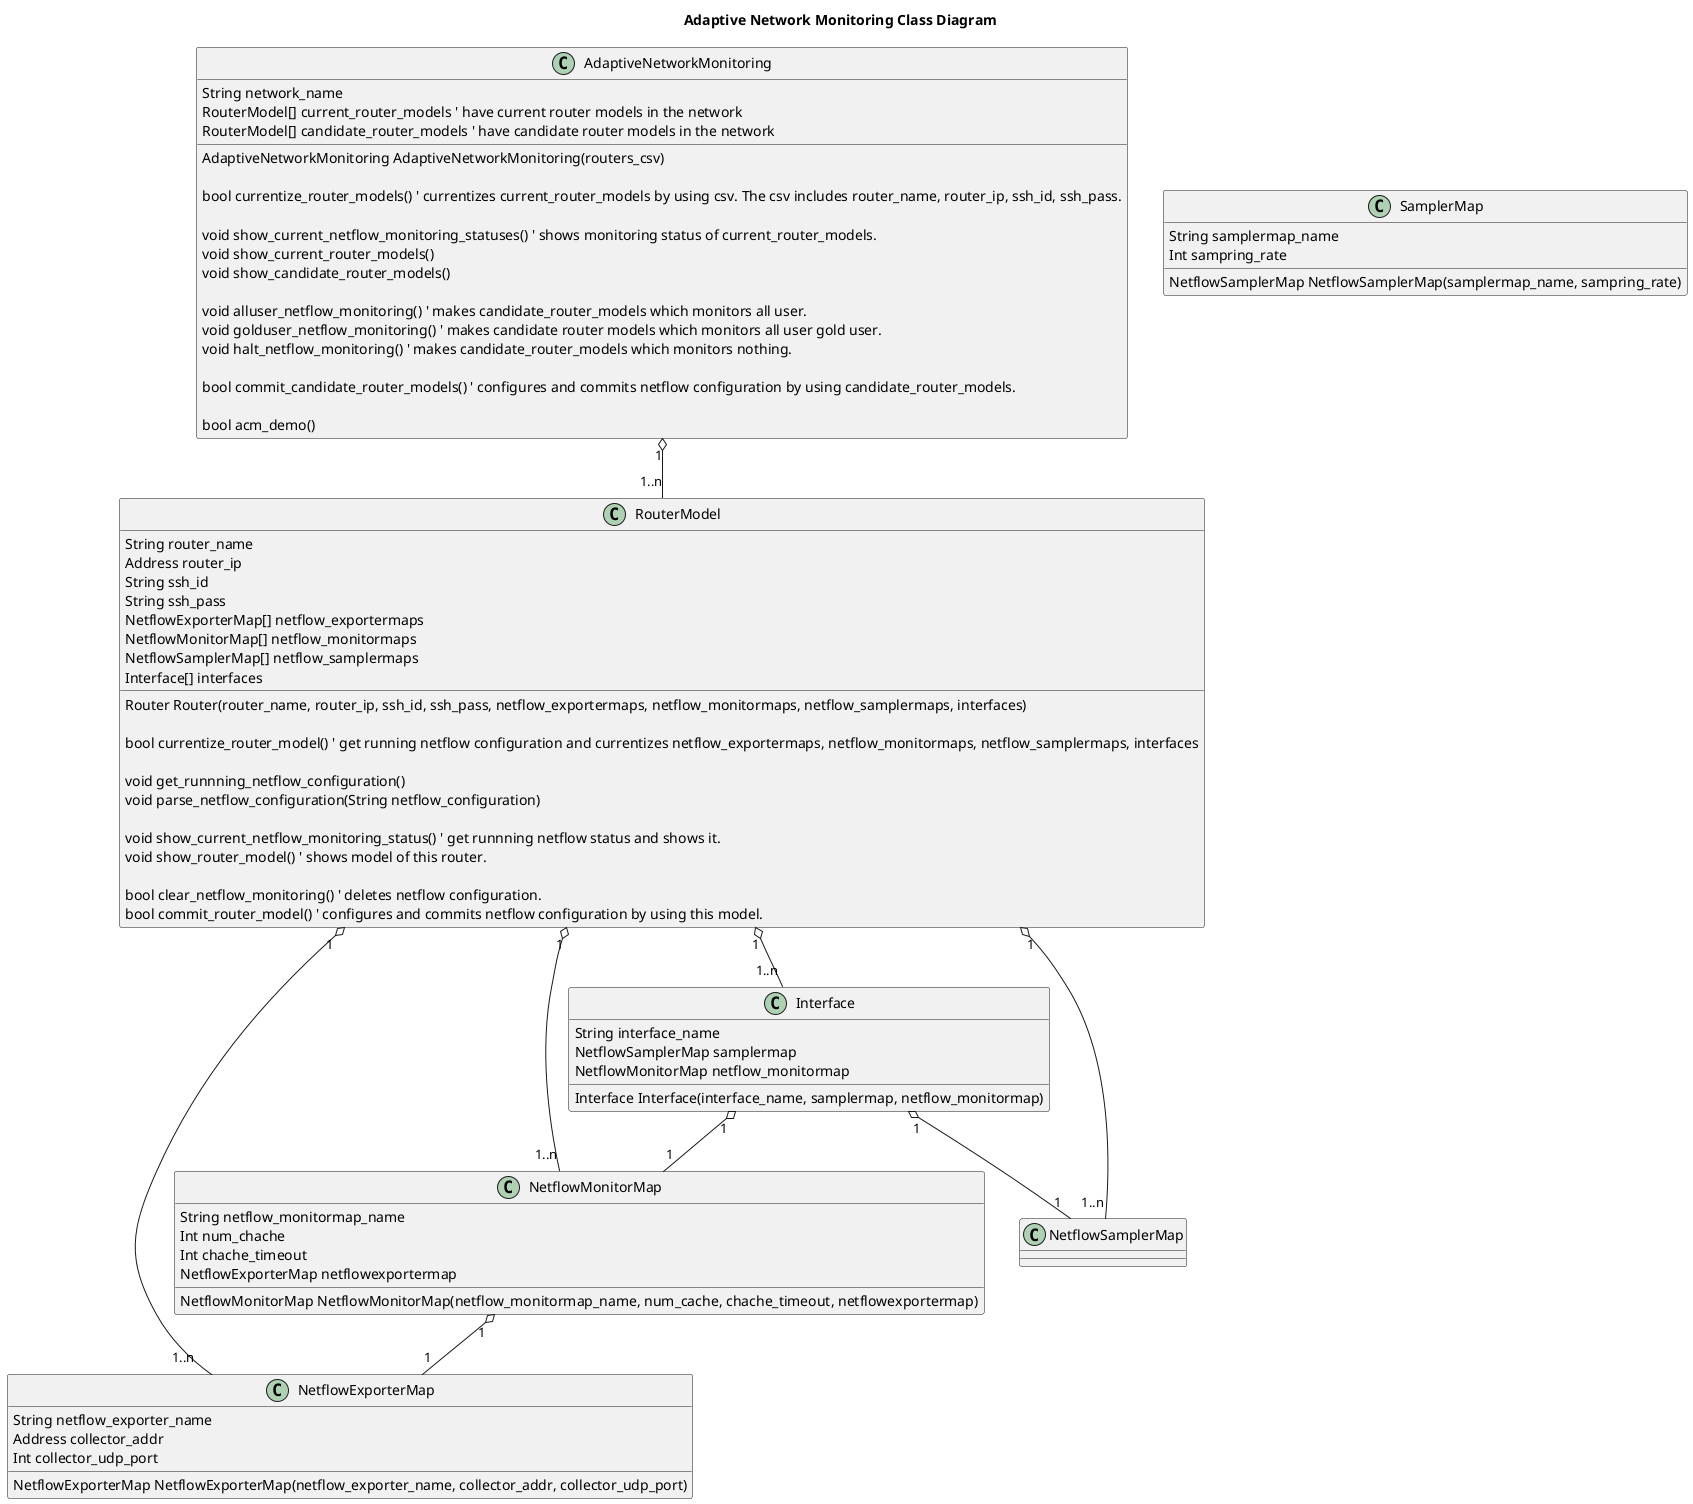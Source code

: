 @startuml

title Adaptive Network Monitoring Class Diagram

AdaptiveNetworkMonitoring "1" o-- "1..n" RouterModel
RouterModel "1" o-- "1..n" NetflowMonitorMap
RouterModel "1" o-- "1..n" NetflowExporterMap
RouterModel "1" o-- "1..n" NetflowSamplerMap
RouterModel "1" o-- "1..n" "Interface"
NetflowMonitorMap "1" o-- "1" NetflowExporterMap
"Interface" "1" o-- "1" NetflowSamplerMap
"Interface" "1" o-- "1" NetflowMonitorMap

class AdaptiveNetworkMonitoring {
  String network_name
  RouterModel[] current_router_models ' have current router models in the network
  RouterModel[] candidate_router_models ' have candidate router models in the network

  AdaptiveNetworkMonitoring AdaptiveNetworkMonitoring(routers_csv)

  bool currentize_router_models() ' currentizes current_router_models by using csv. The csv includes router_name, router_ip, ssh_id, ssh_pass.

  void show_current_netflow_monitoring_statuses() ' shows monitoring status of current_router_models.
  void show_current_router_models()
  void show_candidate_router_models()

  void alluser_netflow_monitoring() ' makes candidate_router_models which monitors all user.
  void golduser_netflow_monitoring() ' makes candidate router models which monitors all user gold user.
  void halt_netflow_monitoring() ' makes candidate_router_models which monitors nothing.

  bool commit_candidate_router_models() ' configures and commits netflow configuration by using candidate_router_models.

  bool acm_demo()
}

class RouterModel {
  String router_name
  Address router_ip
  String ssh_id
  String ssh_pass
  NetflowExporterMap[] netflow_exportermaps
  NetflowMonitorMap[] netflow_monitormaps
  NetflowSamplerMap[] netflow_samplermaps
  Interface[] interfaces

  Router Router(router_name, router_ip, ssh_id, ssh_pass, netflow_exportermaps, netflow_monitormaps, netflow_samplermaps, interfaces)

  bool currentize_router_model() ' get running netflow configuration and currentizes netflow_exportermaps, netflow_monitormaps, netflow_samplermaps, interfaces

  void get_runnning_netflow_configuration()
  void parse_netflow_configuration(String netflow_configuration)

  void show_current_netflow_monitoring_status() ' get runnning netflow status and shows it.
  void show_router_model() ' shows model of this router.

  bool clear_netflow_monitoring() ' deletes netflow configuration.
  bool commit_router_model() ' configures and commits netflow configuration by using this model.
}

class NetflowExporterMap {
  String netflow_exporter_name
  Address collector_addr
  Int collector_udp_port

  NetflowExporterMap NetflowExporterMap(netflow_exporter_name, collector_addr, collector_udp_port)
}

class NetflowMonitorMap {
  String netflow_monitormap_name
  Int num_chache
  Int chache_timeout
  NetflowExporterMap netflowexportermap

  NetflowMonitorMap NetflowMonitorMap(netflow_monitormap_name, num_cache, chache_timeout, netflowexportermap)
}

class SamplerMap {
  String samplermap_name
  Int sampring_rate

  NetflowSamplerMap NetflowSamplerMap(samplermap_name, sampring_rate)
}

class "Interface" {
  String interface_name
  NetflowSamplerMap samplermap
  NetflowMonitorMap netflow_monitormap

  Interface Interface(interface_name, samplermap, netflow_monitormap)
}

@enduml
